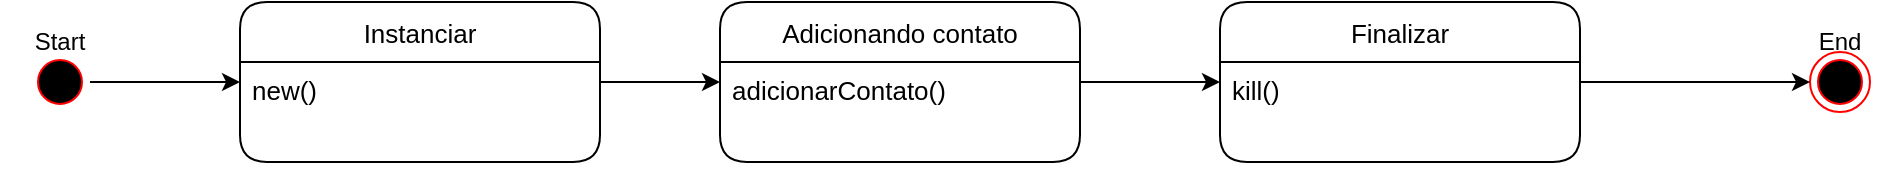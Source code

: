<mxfile version="17.4.1" type="github">
  <diagram id="NjX1Zo8XsL4Oa4aeBg3y" name="Page-1">
    <mxGraphModel dx="1673" dy="934" grid="1" gridSize="10" guides="1" tooltips="1" connect="1" arrows="1" fold="1" page="1" pageScale="1" pageWidth="827" pageHeight="1169" math="0" shadow="0">
      <root>
        <mxCell id="0" />
        <mxCell id="1" parent="0" />
        <mxCell id="qBK_3xlZrD0a6Fi8dJcX-9" value="" style="group" vertex="1" connectable="0" parent="1">
          <mxGeometry x="130" y="600" width="60" height="50" as="geometry" />
        </mxCell>
        <mxCell id="qBK_3xlZrD0a6Fi8dJcX-10" value="" style="ellipse;html=1;shape=startState;fillColor=#000000;strokeColor=#ff0000;rounded=1;" vertex="1" parent="qBK_3xlZrD0a6Fi8dJcX-9">
          <mxGeometry x="15" y="20" width="30" height="30" as="geometry" />
        </mxCell>
        <mxCell id="qBK_3xlZrD0a6Fi8dJcX-11" value="Start" style="text;html=1;strokeColor=none;fillColor=none;align=center;verticalAlign=middle;whiteSpace=wrap;rounded=0;" vertex="1" parent="qBK_3xlZrD0a6Fi8dJcX-9">
          <mxGeometry width="60" height="30" as="geometry" />
        </mxCell>
        <mxCell id="qBK_3xlZrD0a6Fi8dJcX-12" value="" style="group" vertex="1" connectable="0" parent="1">
          <mxGeometry x="1020" y="600" width="60" height="50" as="geometry" />
        </mxCell>
        <mxCell id="qBK_3xlZrD0a6Fi8dJcX-13" value="" style="ellipse;html=1;shape=endState;fillColor=#000000;strokeColor=#ff0000;rounded=1;" vertex="1" parent="qBK_3xlZrD0a6Fi8dJcX-12">
          <mxGeometry x="15" y="20" width="30" height="30" as="geometry" />
        </mxCell>
        <mxCell id="qBK_3xlZrD0a6Fi8dJcX-14" value="End" style="text;html=1;strokeColor=none;fillColor=none;align=center;verticalAlign=middle;whiteSpace=wrap;rounded=0;" vertex="1" parent="qBK_3xlZrD0a6Fi8dJcX-12">
          <mxGeometry width="60" height="30" as="geometry" />
        </mxCell>
        <mxCell id="qBK_3xlZrD0a6Fi8dJcX-15" style="edgeStyle=orthogonalEdgeStyle;rounded=0;orthogonalLoop=1;jettySize=auto;html=1;" edge="1" parent="1" source="qBK_3xlZrD0a6Fi8dJcX-10" target="qBK_3xlZrD0a6Fi8dJcX-65">
          <mxGeometry relative="1" as="geometry">
            <mxPoint x="824" y="335.0" as="targetPoint" />
          </mxGeometry>
        </mxCell>
        <mxCell id="qBK_3xlZrD0a6Fi8dJcX-71" style="edgeStyle=orthogonalEdgeStyle;rounded=0;orthogonalLoop=1;jettySize=auto;html=1;" edge="1" parent="1" source="qBK_3xlZrD0a6Fi8dJcX-40" target="qBK_3xlZrD0a6Fi8dJcX-13">
          <mxGeometry relative="1" as="geometry" />
        </mxCell>
        <mxCell id="qBK_3xlZrD0a6Fi8dJcX-40" value="Finalizar" style="swimlane;fontStyle=0;childLayout=stackLayout;horizontal=1;startSize=30;horizontalStack=0;resizeParent=1;resizeParentMax=0;resizeLast=0;collapsible=1;marginBottom=0;rounded=1;fontSize=13;" vertex="1" parent="1">
          <mxGeometry x="740" y="595" width="180" height="80" as="geometry" />
        </mxCell>
        <mxCell id="qBK_3xlZrD0a6Fi8dJcX-41" value="kill()" style="text;strokeColor=none;fillColor=none;align=left;verticalAlign=top;spacingLeft=4;spacingRight=4;overflow=hidden;points=[[0,0.5],[1,0.5]];portConstraint=eastwest;rotatable=0;fontSize=13;" vertex="1" parent="qBK_3xlZrD0a6Fi8dJcX-40">
          <mxGeometry y="30" width="180" height="50" as="geometry" />
        </mxCell>
        <mxCell id="qBK_3xlZrD0a6Fi8dJcX-69" style="edgeStyle=orthogonalEdgeStyle;rounded=0;orthogonalLoop=1;jettySize=auto;html=1;" edge="1" parent="1" source="qBK_3xlZrD0a6Fi8dJcX-65" target="qBK_3xlZrD0a6Fi8dJcX-67">
          <mxGeometry relative="1" as="geometry" />
        </mxCell>
        <mxCell id="qBK_3xlZrD0a6Fi8dJcX-65" value="Instanciar" style="swimlane;fontStyle=0;childLayout=stackLayout;horizontal=1;startSize=30;horizontalStack=0;resizeParent=1;resizeParentMax=0;resizeLast=0;collapsible=1;marginBottom=0;rounded=1;fontSize=13;" vertex="1" parent="1">
          <mxGeometry x="250" y="595" width="180" height="80" as="geometry" />
        </mxCell>
        <mxCell id="qBK_3xlZrD0a6Fi8dJcX-66" value="new()" style="text;strokeColor=none;fillColor=none;align=left;verticalAlign=top;spacingLeft=4;spacingRight=4;overflow=hidden;points=[[0,0.5],[1,0.5]];portConstraint=eastwest;rotatable=0;fontSize=13;" vertex="1" parent="qBK_3xlZrD0a6Fi8dJcX-65">
          <mxGeometry y="30" width="180" height="50" as="geometry" />
        </mxCell>
        <mxCell id="qBK_3xlZrD0a6Fi8dJcX-70" style="edgeStyle=orthogonalEdgeStyle;rounded=0;orthogonalLoop=1;jettySize=auto;html=1;" edge="1" parent="1" source="qBK_3xlZrD0a6Fi8dJcX-67" target="qBK_3xlZrD0a6Fi8dJcX-40">
          <mxGeometry relative="1" as="geometry" />
        </mxCell>
        <mxCell id="qBK_3xlZrD0a6Fi8dJcX-67" value="Adicionando contato" style="swimlane;fontStyle=0;childLayout=stackLayout;horizontal=1;startSize=30;horizontalStack=0;resizeParent=1;resizeParentMax=0;resizeLast=0;collapsible=1;marginBottom=0;rounded=1;fontSize=13;" vertex="1" parent="1">
          <mxGeometry x="490" y="595" width="180" height="80" as="geometry" />
        </mxCell>
        <mxCell id="qBK_3xlZrD0a6Fi8dJcX-68" value="adicionarContato()" style="text;strokeColor=none;fillColor=none;align=left;verticalAlign=top;spacingLeft=4;spacingRight=4;overflow=hidden;points=[[0,0.5],[1,0.5]];portConstraint=eastwest;rotatable=0;fontSize=13;" vertex="1" parent="qBK_3xlZrD0a6Fi8dJcX-67">
          <mxGeometry y="30" width="180" height="50" as="geometry" />
        </mxCell>
      </root>
    </mxGraphModel>
  </diagram>
</mxfile>
